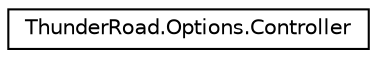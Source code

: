 digraph "Graphical Class Hierarchy"
{
 // LATEX_PDF_SIZE
  edge [fontname="Helvetica",fontsize="10",labelfontname="Helvetica",labelfontsize="10"];
  node [fontname="Helvetica",fontsize="10",shape=record];
  rankdir="LR";
  Node0 [label="ThunderRoad.Options.Controller",height=0.2,width=0.4,color="black", fillcolor="white", style="filled",URL="$class_thunder_road_1_1_options_1_1_controller.html",tooltip="Class Controller."];
}
